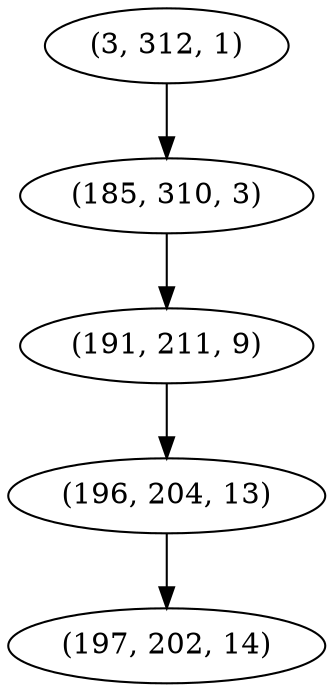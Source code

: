digraph tree {
    "(3, 312, 1)";
    "(185, 310, 3)";
    "(191, 211, 9)";
    "(196, 204, 13)";
    "(197, 202, 14)";
    "(3, 312, 1)" -> "(185, 310, 3)";
    "(185, 310, 3)" -> "(191, 211, 9)";
    "(191, 211, 9)" -> "(196, 204, 13)";
    "(196, 204, 13)" -> "(197, 202, 14)";
}
